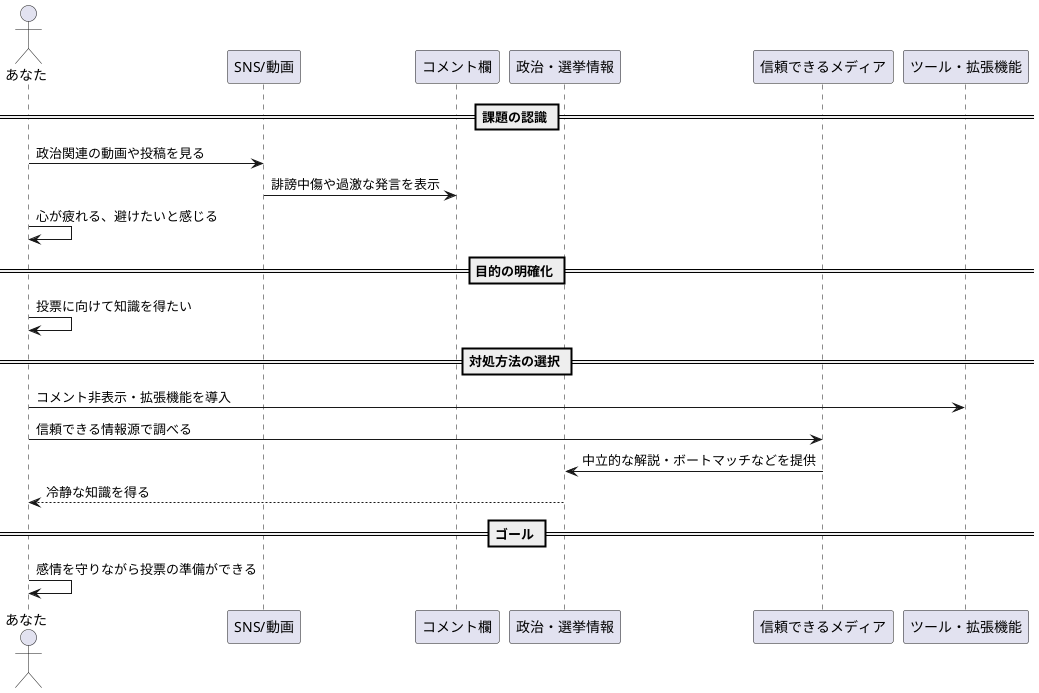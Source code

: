 @startuml
actor あなた as User
participant "SNS/動画" as SNS
participant "コメント欄" as Comments
participant "政治・選挙情報" as Info
participant "信頼できるメディア" as Trusted
participant "ツール・拡張機能" as Tools

== 課題の認識 ==
User -> SNS : 政治関連の動画や投稿を見る
SNS -> Comments : 誹謗中傷や過激な発言を表示
User -> User : 心が疲れる、避けたいと感じる

== 目的の明確化 ==
User -> User : 投票に向けて知識を得たい

== 対処方法の選択 ==
User -> Tools : コメント非表示・拡張機能を導入
User -> Trusted : 信頼できる情報源で調べる
Trusted -> Info : 中立的な解説・ボートマッチなどを提供
Info --> User : 冷静な知識を得る

== ゴール ==
User -> User : 感情を守りながら投票の準備ができる
@enduml